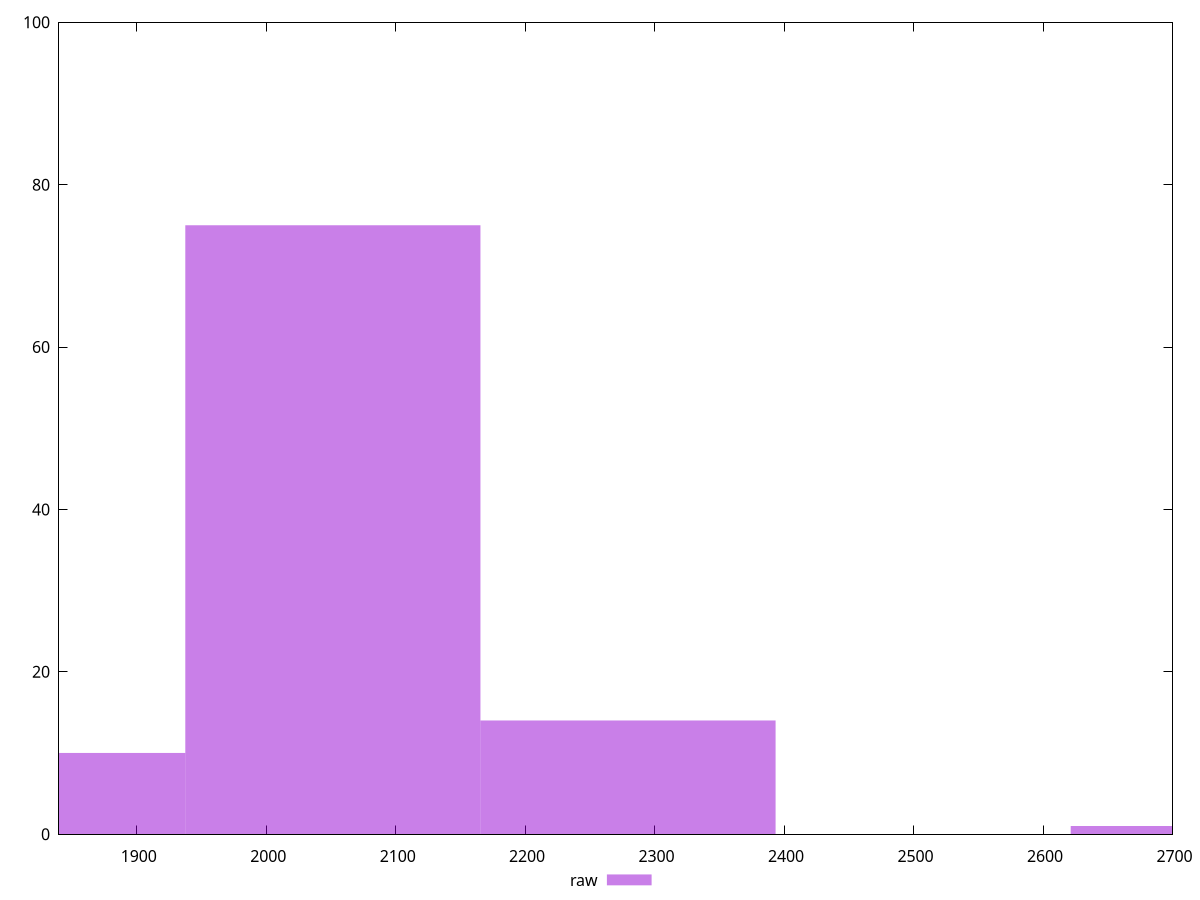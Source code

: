 reset

$raw <<EOF
2051.5216486416975 75
1823.57479879262 10
2279.468498490775 14
2735.36219818893 1
EOF

set key outside below
set boxwidth 227.9468498490775
set xrange [1840:2700]
set yrange [0:100]
set trange [0:100]
set style fill transparent solid 0.5 noborder
set terminal svg size 640, 490 enhanced background rgb 'white'
set output "report_00017_2021-02-10T15-08-03.406Z/unused-javascript/samples/pages+cached+noadtech/raw/histogram.svg"

plot $raw title "raw" with boxes

reset
